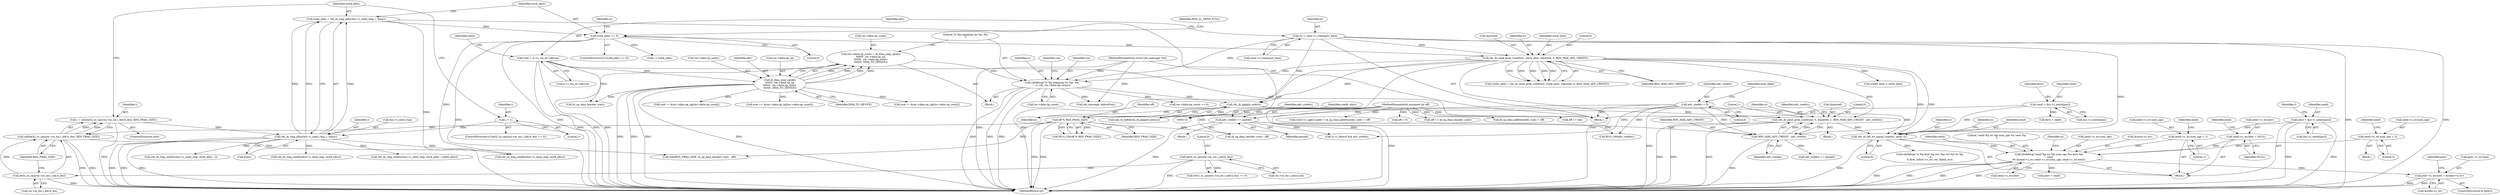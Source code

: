 digraph "0_linux_6094628bfd94323fc1cea05ec2c6affd98c18f7f@API" {
"1000839" [label="(Call,prev->s_wr.next = &send->s_wr)"];
"1000792" [label="(Call,rdsdebug(\"send %p wr %p num_sge %u next %p\n\", send,\n\t\t\t &send->s_wr, send->s_wr.num_sge, send->s_wr.next))"];
"1000757" [label="(Call,rds_ib_set_wr_signal_state(ic, send, 0))"];
"1000524" [label="(Call,rds_ib_piggyb_ack(ic))"];
"1000304" [label="(Call,rds_ib_send_grab_credits(ic, work_alloc, &posted, 0, RDS_MAX_ADV_CREDIT))"];
"1000126" [label="(Call,*ic = conn->c_transport_data)"];
"1000280" [label="(Call,work_alloc == 0)"];
"1000269" [label="(Call,work_alloc = rds_ib_ring_alloc(&ic->i_send_ring, i, &pos))"];
"1000271" [label="(Call,rds_ib_ring_alloc(&ic->i_send_ring, i, &pos))"];
"1000253" [label="(Call,i = 1)"];
"1000257" [label="(Call,i = ceil(be32_to_cpu(rm->m_inc.i_hdr.h_len), RDS_FRAG_SIZE))"];
"1000259" [label="(Call,ceil(be32_to_cpu(rm->m_inc.i_hdr.h_len), RDS_FRAG_SIZE))"];
"1000260" [label="(Call,be32_to_cpu(rm->m_inc.i_hdr.h_len))"];
"1000244" [label="(Call,be32_to_cpu(rm->m_inc.i_hdr.h_len))"];
"1000177" [label="(Call,off % RDS_FRAG_SIZE)"];
"1000123" [label="(MethodParameterIn,unsigned int off)"];
"1000383" [label="(Call,rdsdebug(\"ic %p mapping rm %p: %d\n\", ic, rm, rm->data.op_count))"];
"1000120" [label="(MethodParameterIn,struct rds_message *rm)"];
"1000364" [label="(Call,rm->data.op_count = ib_dma_map_sg(dev,\n\t\t\t\t\t\t\t  rm->data.op_sg,\n\t\t\t\t\t\t\t  rm->data.op_nents,\n\t\t\t\t\t\t\t  DMA_TO_DEVICE))"];
"1000370" [label="(Call,ib_dma_map_sg(dev,\n\t\t\t\t\t\t\t  rm->data.op_sg,\n\t\t\t\t\t\t\t  rm->data.op_nents,\n\t\t\t\t\t\t\t  DMA_TO_DEVICE))"];
"1000132" [label="(Call,*dev = ic->i_cm_id->device)"];
"1000538" [label="(Call,rds_ib_send_grab_credits(ic, 0, &posted, 1, RDS_MAX_ADV_CREDIT - adv_credits))"];
"1000544" [label="(Call,RDS_MAX_ADV_CREDIT - adv_credits)"];
"1000311" [label="(Call,adv_credits += posted)"];
"1000156" [label="(Call,adv_credits = 0)"];
"1000863" [label="(Call,send = &ic->i_sends[pos])"];
"1000569" [label="(Call,send = &ic->i_sends[pos])"];
"1000710" [label="(Call,send->s_wr.num_sge = 2)"];
"1000616" [label="(Call,send->s_wr.num_sge = 1)"];
"1000623" [label="(Call,send->s_wr.next = NULL)"];
"1000570" [label="(Identifier,send)"];
"1000315" [label="(Call,credit_alloc < work_alloc)"];
"1000316" [label="(Identifier,credit_alloc)"];
"1001051" [label="(MethodReturn,int)"];
"1000387" [label="(Call,rm->data.op_count)"];
"1000794" [label="(Identifier,send)"];
"1000307" [label="(Call,&posted)"];
"1000543" [label="(Literal,1)"];
"1000793" [label="(Literal,\"send %p wr %p num_sge %u next %p\n\")"];
"1000259" [label="(Call,ceil(be32_to_cpu(rm->m_inc.i_hdr.h_len), RDS_FRAG_SIZE))"];
"1000569" [label="(Call,send = &ic->i_sends[pos])"];
"1000377" [label="(Call,rm->data.op_nents)"];
"1000161" [label="(Identifier,send_flags)"];
"1000877" [label="(Call,scat != &rm->data.op_sg[rm->data.op_count])"];
"1000177" [label="(Call,off % RDS_FRAG_SIZE)"];
"1000276" [label="(Identifier,i)"];
"1000305" [label="(Identifier,ic)"];
"1000281" [label="(Identifier,work_alloc)"];
"1000272" [label="(Call,&ic->i_send_ring)"];
"1000705" [label="(Call,ib_sg_dma_len(dev, scat) - off)"];
"1000363" [label="(Block,)"];
"1000525" [label="(Identifier,ic)"];
"1000386" [label="(Identifier,rm)"];
"1000384" [label="(Literal,\"ic %p mapping rm %p: %d\n\")"];
"1000385" [label="(Identifier,ic)"];
"1000632" [label="(Identifier,send)"];
"1000547" [label="(Call,adv_credits += posted)"];
"1000124" [label="(Block,)"];
"1000157" [label="(Identifier,adv_credits)"];
"1000423" [label="(Call,rds_message_addref(rm))"];
"1000539" [label="(Identifier,ic)"];
"1000865" [label="(Call,&ic->i_sends[pos])"];
"1000571" [label="(Call,&ic->i_sends[pos])"];
"1000371" [label="(Identifier,dev)"];
"1000254" [label="(Identifier,i)"];
"1000624" [label="(Call,send->s_wr.next)"];
"1000810" [label="(Call,ic->i_flowctl && adv_credits)"];
"1000991" [label="(Call,rdsdebug(\"ic %p first %p (wr %p) ret %d wr %p\n\", ic,\n\t\t first, &first->s_wr, ret, failed_wr))"];
"1000548" [label="(Identifier,adv_credits)"];
"1000758" [label="(Identifier,ic)"];
"1000523" [label="(Call,cpu_to_be64(rds_ib_piggyb_ack(ic)))"];
"1000176" [label="(Call,BUG_ON(off % RDS_FRAG_SIZE))"];
"1000253" [label="(Call,i = 1)"];
"1000617" [label="(Call,send->s_wr.num_sge)"];
"1000717" [label="(Call,send->s_sge[1].addr = ib_sg_dma_address(dev, scat) + off)"];
"1000120" [label="(MethodParameterIn,struct rds_message *rm)"];
"1000845" [label="(Call,&send->s_wr)"];
"1000711" [label="(Call,send->s_wr.num_sge)"];
"1000622" [label="(Literal,1)"];
"1000578" [label="(Identifier,first)"];
"1000939" [label="(Call,rds_ib_ring_unalloc(&ic->i_send_ring, work_alloc - i))"];
"1000299" [label="(Identifier,ic)"];
"1000754" [label="(Call,off = 0)"];
"1000383" [label="(Call,rdsdebug(\"ic %p mapping rm %p: %d\n\", ic, rm, rm->data.op_count))"];
"1000285" [label="(Identifier,RDS_LL_SEND_FULL)"];
"1000900" [label="(Call,scat == &rm->data.op_sg[rm->data.op_count])"];
"1000629" [label="(Identifier,NULL)"];
"1000700" [label="(Block,)"];
"1000382" [label="(Identifier,DMA_TO_DEVICE)"];
"1000597" [label="(Block,)"];
"1000370" [label="(Call,ib_dma_map_sg(dev,\n\t\t\t\t\t\t\t  rm->data.op_sg,\n\t\t\t\t\t\t\t  rm->data.op_nents,\n\t\t\t\t\t\t\t  DMA_TO_DEVICE))"];
"1000255" [label="(Literal,1)"];
"1000863" [label="(Call,send = &ic->i_sends[pos])"];
"1000393" [label="(Call,rm->data.op_count == 0)"];
"1000850" [label="(Identifier,prev)"];
"1000710" [label="(Call,send->s_wr.num_sge = 2)"];
"1000706" [label="(Call,ib_sg_dma_len(dev, scat))"];
"1000128" [label="(Call,conn->c_transport_data)"];
"1000268" [label="(Identifier,RDS_FRAG_SIZE)"];
"1000306" [label="(Identifier,work_alloc)"];
"1001047" [label="(Call,BUG_ON(adv_credits))"];
"1000372" [label="(Call,rm->data.op_sg)"];
"1000872" [label="(Identifier,i)"];
"1000616" [label="(Call,send->s_wr.num_sge = 1)"];
"1000812" [label="(Identifier,ic)"];
"1000280" [label="(Call,work_alloc == 0)"];
"1000721" [label="(Identifier,send)"];
"1000577" [label="(Call,first = send)"];
"1000837" [label="(ControlStructure,if (prev))"];
"1000301" [label="(Block,)"];
"1000746" [label="(Call,off == ib_sg_dma_len(dev, scat))"];
"1000277" [label="(Call,&pos)"];
"1000541" [label="(Call,&posted)"];
"1000544" [label="(Call,RDS_MAX_ADV_CREDIT - adv_credits)"];
"1000257" [label="(Call,i = ceil(be32_to_cpu(rm->m_inc.i_hdr.h_len), RDS_FRAG_SIZE))"];
"1000252" [label="(Literal,0)"];
"1000546" [label="(Identifier,adv_credits)"];
"1000244" [label="(Call,be32_to_cpu(rm->m_inc.i_hdr.h_len))"];
"1000243" [label="(Call,be32_to_cpu(rm->m_inc.i_hdr.h_len) == 0)"];
"1000849" [label="(Call,prev = send)"];
"1000864" [label="(Identifier,send)"];
"1000716" [label="(Literal,2)"];
"1000127" [label="(Identifier,ic)"];
"1001011" [label="(Call,rds_ib_ring_unalloc(&ic->i_send_ring, work_alloc))"];
"1000319" [label="(Call,rds_ib_ring_unalloc(&ic->i_send_ring, work_alloc - credit_alloc))"];
"1000703" [label="(Call,min(RDS_FRAG_SIZE, ib_sg_dma_len(dev, scat) - off))"];
"1000623" [label="(Call,send->s_wr.next = NULL)"];
"1000158" [label="(Literal,0)"];
"1000126" [label="(Call,*ic = conn->c_transport_data)"];
"1000279" [label="(ControlStructure,if (work_alloc == 0))"];
"1000683" [label="(Call,i < work_alloc)"];
"1000312" [label="(Identifier,adv_credits)"];
"1000403" [label="(Call,rds_ib_ring_unalloc(&ic->i_send_ring, work_alloc))"];
"1000282" [label="(Literal,0)"];
"1000269" [label="(Call,work_alloc = rds_ib_ring_alloc(&ic->i_send_ring, i, &pos))"];
"1000260" [label="(Call,be32_to_cpu(rm->m_inc.i_hdr.h_len))"];
"1000309" [label="(Literal,0)"];
"1000524" [label="(Call,rds_ib_piggyb_ack(ic))"];
"1000245" [label="(Call,rm->m_inc.i_hdr.h_len)"];
"1000261" [label="(Call,rm->m_inc.i_hdr.h_len)"];
"1000256" [label="(ControlStructure,else)"];
"1000764" [label="(Identifier,ic)"];
"1000365" [label="(Call,rm->data.op_count)"];
"1000302" [label="(Call,credit_alloc = rds_ib_send_grab_credits(ic, work_alloc, &posted, 0, RDS_MAX_ADV_CREDIT))"];
"1000179" [label="(Identifier,RDS_FRAG_SIZE)"];
"1000686" [label="(Call,scat != &rm->data.op_sg[rm->data.op_count])"];
"1000271" [label="(Call,rds_ib_ring_alloc(&ic->i_send_ring, i, &pos))"];
"1000364" [label="(Call,rm->data.op_count = ib_dma_map_sg(dev,\n\t\t\t\t\t\t\t  rm->data.op_sg,\n\t\t\t\t\t\t\t  rm->data.op_nents,\n\t\t\t\t\t\t\t  DMA_TO_DEVICE))"];
"1000804" [label="(Call,send->s_wr.next)"];
"1000311" [label="(Call,adv_credits += posted)"];
"1000538" [label="(Call,rds_ib_send_grab_credits(ic, 0, &posted, 1, RDS_MAX_ADV_CREDIT - adv_credits))"];
"1000270" [label="(Identifier,work_alloc)"];
"1000757" [label="(Call,rds_ib_set_wr_signal_state(ic, send, 0))"];
"1000799" [label="(Call,send->s_wr.num_sge)"];
"1000178" [label="(Identifier,off)"];
"1000537" [label="(Block,)"];
"1000545" [label="(Identifier,RDS_MAX_ADV_CREDIT)"];
"1000792" [label="(Call,rdsdebug(\"send %p wr %p num_sge %u next %p\n\", send,\n\t\t\t &send->s_wr, send->s_wr.num_sge, send->s_wr.next))"];
"1000313" [label="(Identifier,posted)"];
"1000242" [label="(ControlStructure,if (be32_to_cpu(rm->m_inc.i_hdr.h_len) == 0))"];
"1000725" [label="(Call,ib_sg_dma_address(dev, scat) + off)"];
"1000839" [label="(Call,prev->s_wr.next = &send->s_wr)"];
"1000396" [label="(Identifier,rm)"];
"1000258" [label="(Identifier,i)"];
"1000132" [label="(Call,*dev = ic->i_cm_id->device)"];
"1000760" [label="(Literal,0)"];
"1000840" [label="(Call,prev->s_wr.next)"];
"1000540" [label="(Literal,0)"];
"1000141" [label="(Identifier,send)"];
"1000310" [label="(Identifier,RDS_MAX_ADV_CREDIT)"];
"1000156" [label="(Call,adv_credits = 0)"];
"1000304" [label="(Call,rds_ib_send_grab_credits(ic, work_alloc, &posted, 0, RDS_MAX_ADV_CREDIT))"];
"1000123" [label="(MethodParameterIn,unsigned int off)"];
"1000795" [label="(Call,&send->s_wr)"];
"1000759" [label="(Identifier,send)"];
"1000133" [label="(Identifier,dev)"];
"1000742" [label="(Call,off += len)"];
"1000626" [label="(Identifier,send)"];
"1000134" [label="(Call,ic->i_cm_id->device)"];
"1000839" -> "1000837"  [label="AST: "];
"1000839" -> "1000845"  [label="CFG: "];
"1000840" -> "1000839"  [label="AST: "];
"1000845" -> "1000839"  [label="AST: "];
"1000850" -> "1000839"  [label="CFG: "];
"1000839" -> "1001051"  [label="DDG: "];
"1000839" -> "1001051"  [label="DDG: "];
"1000792" -> "1000839"  [label="DDG: "];
"1000792" -> "1000597"  [label="AST: "];
"1000792" -> "1000804"  [label="CFG: "];
"1000793" -> "1000792"  [label="AST: "];
"1000794" -> "1000792"  [label="AST: "];
"1000795" -> "1000792"  [label="AST: "];
"1000799" -> "1000792"  [label="AST: "];
"1000804" -> "1000792"  [label="AST: "];
"1000812" -> "1000792"  [label="CFG: "];
"1000792" -> "1001051"  [label="DDG: "];
"1000792" -> "1001051"  [label="DDG: "];
"1000792" -> "1001051"  [label="DDG: "];
"1000792" -> "1001051"  [label="DDG: "];
"1000757" -> "1000792"  [label="DDG: "];
"1000710" -> "1000792"  [label="DDG: "];
"1000616" -> "1000792"  [label="DDG: "];
"1000623" -> "1000792"  [label="DDG: "];
"1000792" -> "1000849"  [label="DDG: "];
"1000757" -> "1000597"  [label="AST: "];
"1000757" -> "1000760"  [label="CFG: "];
"1000758" -> "1000757"  [label="AST: "];
"1000759" -> "1000757"  [label="AST: "];
"1000760" -> "1000757"  [label="AST: "];
"1000764" -> "1000757"  [label="CFG: "];
"1000757" -> "1001051"  [label="DDG: "];
"1000524" -> "1000757"  [label="DDG: "];
"1000304" -> "1000757"  [label="DDG: "];
"1000126" -> "1000757"  [label="DDG: "];
"1000538" -> "1000757"  [label="DDG: "];
"1000863" -> "1000757"  [label="DDG: "];
"1000569" -> "1000757"  [label="DDG: "];
"1000757" -> "1000991"  [label="DDG: "];
"1000524" -> "1000523"  [label="AST: "];
"1000524" -> "1000525"  [label="CFG: "];
"1000525" -> "1000524"  [label="AST: "];
"1000523" -> "1000524"  [label="CFG: "];
"1000524" -> "1000523"  [label="DDG: "];
"1000304" -> "1000524"  [label="DDG: "];
"1000126" -> "1000524"  [label="DDG: "];
"1000383" -> "1000524"  [label="DDG: "];
"1000524" -> "1000538"  [label="DDG: "];
"1000304" -> "1000302"  [label="AST: "];
"1000304" -> "1000310"  [label="CFG: "];
"1000305" -> "1000304"  [label="AST: "];
"1000306" -> "1000304"  [label="AST: "];
"1000307" -> "1000304"  [label="AST: "];
"1000309" -> "1000304"  [label="AST: "];
"1000310" -> "1000304"  [label="AST: "];
"1000302" -> "1000304"  [label="CFG: "];
"1000304" -> "1001051"  [label="DDG: "];
"1000304" -> "1001051"  [label="DDG: "];
"1000304" -> "1001051"  [label="DDG: "];
"1000304" -> "1000302"  [label="DDG: "];
"1000304" -> "1000302"  [label="DDG: "];
"1000304" -> "1000302"  [label="DDG: "];
"1000304" -> "1000302"  [label="DDG: "];
"1000304" -> "1000302"  [label="DDG: "];
"1000126" -> "1000304"  [label="DDG: "];
"1000280" -> "1000304"  [label="DDG: "];
"1000304" -> "1000315"  [label="DDG: "];
"1000304" -> "1000383"  [label="DDG: "];
"1000304" -> "1000538"  [label="DDG: "];
"1000304" -> "1000544"  [label="DDG: "];
"1000126" -> "1000124"  [label="AST: "];
"1000126" -> "1000128"  [label="CFG: "];
"1000127" -> "1000126"  [label="AST: "];
"1000128" -> "1000126"  [label="AST: "];
"1000133" -> "1000126"  [label="CFG: "];
"1000126" -> "1001051"  [label="DDG: "];
"1000126" -> "1001051"  [label="DDG: "];
"1000126" -> "1000383"  [label="DDG: "];
"1000280" -> "1000279"  [label="AST: "];
"1000280" -> "1000282"  [label="CFG: "];
"1000281" -> "1000280"  [label="AST: "];
"1000282" -> "1000280"  [label="AST: "];
"1000285" -> "1000280"  [label="CFG: "];
"1000299" -> "1000280"  [label="CFG: "];
"1000280" -> "1001051"  [label="DDG: "];
"1000280" -> "1001051"  [label="DDG: "];
"1000269" -> "1000280"  [label="DDG: "];
"1000280" -> "1000403"  [label="DDG: "];
"1000280" -> "1000683"  [label="DDG: "];
"1000269" -> "1000124"  [label="AST: "];
"1000269" -> "1000271"  [label="CFG: "];
"1000270" -> "1000269"  [label="AST: "];
"1000271" -> "1000269"  [label="AST: "];
"1000281" -> "1000269"  [label="CFG: "];
"1000269" -> "1001051"  [label="DDG: "];
"1000271" -> "1000269"  [label="DDG: "];
"1000271" -> "1000269"  [label="DDG: "];
"1000271" -> "1000269"  [label="DDG: "];
"1000271" -> "1000277"  [label="CFG: "];
"1000272" -> "1000271"  [label="AST: "];
"1000276" -> "1000271"  [label="AST: "];
"1000277" -> "1000271"  [label="AST: "];
"1000271" -> "1001051"  [label="DDG: "];
"1000271" -> "1001051"  [label="DDG: "];
"1000271" -> "1001051"  [label="DDG: "];
"1000253" -> "1000271"  [label="DDG: "];
"1000257" -> "1000271"  [label="DDG: "];
"1000271" -> "1000319"  [label="DDG: "];
"1000271" -> "1000403"  [label="DDG: "];
"1000271" -> "1000939"  [label="DDG: "];
"1000271" -> "1001011"  [label="DDG: "];
"1000253" -> "1000242"  [label="AST: "];
"1000253" -> "1000255"  [label="CFG: "];
"1000254" -> "1000253"  [label="AST: "];
"1000255" -> "1000253"  [label="AST: "];
"1000270" -> "1000253"  [label="CFG: "];
"1000257" -> "1000256"  [label="AST: "];
"1000257" -> "1000259"  [label="CFG: "];
"1000258" -> "1000257"  [label="AST: "];
"1000259" -> "1000257"  [label="AST: "];
"1000270" -> "1000257"  [label="CFG: "];
"1000257" -> "1001051"  [label="DDG: "];
"1000259" -> "1000257"  [label="DDG: "];
"1000259" -> "1000257"  [label="DDG: "];
"1000259" -> "1000268"  [label="CFG: "];
"1000260" -> "1000259"  [label="AST: "];
"1000268" -> "1000259"  [label="AST: "];
"1000259" -> "1001051"  [label="DDG: "];
"1000259" -> "1001051"  [label="DDG: "];
"1000260" -> "1000259"  [label="DDG: "];
"1000177" -> "1000259"  [label="DDG: "];
"1000259" -> "1000703"  [label="DDG: "];
"1000260" -> "1000261"  [label="CFG: "];
"1000261" -> "1000260"  [label="AST: "];
"1000268" -> "1000260"  [label="CFG: "];
"1000260" -> "1001051"  [label="DDG: "];
"1000244" -> "1000260"  [label="DDG: "];
"1000244" -> "1000243"  [label="AST: "];
"1000244" -> "1000245"  [label="CFG: "];
"1000245" -> "1000244"  [label="AST: "];
"1000252" -> "1000244"  [label="CFG: "];
"1000244" -> "1001051"  [label="DDG: "];
"1000244" -> "1000243"  [label="DDG: "];
"1000177" -> "1000176"  [label="AST: "];
"1000177" -> "1000179"  [label="CFG: "];
"1000178" -> "1000177"  [label="AST: "];
"1000179" -> "1000177"  [label="AST: "];
"1000176" -> "1000177"  [label="CFG: "];
"1000177" -> "1001051"  [label="DDG: "];
"1000177" -> "1001051"  [label="DDG: "];
"1000177" -> "1000176"  [label="DDG: "];
"1000177" -> "1000176"  [label="DDG: "];
"1000123" -> "1000177"  [label="DDG: "];
"1000177" -> "1000703"  [label="DDG: "];
"1000177" -> "1000705"  [label="DDG: "];
"1000123" -> "1000118"  [label="AST: "];
"1000123" -> "1001051"  [label="DDG: "];
"1000123" -> "1000705"  [label="DDG: "];
"1000123" -> "1000717"  [label="DDG: "];
"1000123" -> "1000725"  [label="DDG: "];
"1000123" -> "1000742"  [label="DDG: "];
"1000123" -> "1000746"  [label="DDG: "];
"1000123" -> "1000754"  [label="DDG: "];
"1000383" -> "1000363"  [label="AST: "];
"1000383" -> "1000387"  [label="CFG: "];
"1000384" -> "1000383"  [label="AST: "];
"1000385" -> "1000383"  [label="AST: "];
"1000386" -> "1000383"  [label="AST: "];
"1000387" -> "1000383"  [label="AST: "];
"1000396" -> "1000383"  [label="CFG: "];
"1000383" -> "1001051"  [label="DDG: "];
"1000383" -> "1001051"  [label="DDG: "];
"1000383" -> "1001051"  [label="DDG: "];
"1000120" -> "1000383"  [label="DDG: "];
"1000364" -> "1000383"  [label="DDG: "];
"1000383" -> "1000393"  [label="DDG: "];
"1000383" -> "1000423"  [label="DDG: "];
"1000120" -> "1000118"  [label="AST: "];
"1000120" -> "1001051"  [label="DDG: "];
"1000120" -> "1000423"  [label="DDG: "];
"1000364" -> "1000363"  [label="AST: "];
"1000364" -> "1000370"  [label="CFG: "];
"1000365" -> "1000364"  [label="AST: "];
"1000370" -> "1000364"  [label="AST: "];
"1000384" -> "1000364"  [label="CFG: "];
"1000364" -> "1001051"  [label="DDG: "];
"1000370" -> "1000364"  [label="DDG: "];
"1000370" -> "1000364"  [label="DDG: "];
"1000370" -> "1000364"  [label="DDG: "];
"1000370" -> "1000364"  [label="DDG: "];
"1000370" -> "1000382"  [label="CFG: "];
"1000371" -> "1000370"  [label="AST: "];
"1000372" -> "1000370"  [label="AST: "];
"1000377" -> "1000370"  [label="AST: "];
"1000382" -> "1000370"  [label="AST: "];
"1000370" -> "1001051"  [label="DDG: "];
"1000370" -> "1001051"  [label="DDG: "];
"1000370" -> "1001051"  [label="DDG: "];
"1000370" -> "1001051"  [label="DDG: "];
"1000132" -> "1000370"  [label="DDG: "];
"1000370" -> "1000686"  [label="DDG: "];
"1000370" -> "1000706"  [label="DDG: "];
"1000370" -> "1000877"  [label="DDG: "];
"1000370" -> "1000900"  [label="DDG: "];
"1000132" -> "1000124"  [label="AST: "];
"1000132" -> "1000134"  [label="CFG: "];
"1000133" -> "1000132"  [label="AST: "];
"1000134" -> "1000132"  [label="AST: "];
"1000141" -> "1000132"  [label="CFG: "];
"1000132" -> "1001051"  [label="DDG: "];
"1000132" -> "1001051"  [label="DDG: "];
"1000132" -> "1000706"  [label="DDG: "];
"1000538" -> "1000537"  [label="AST: "];
"1000538" -> "1000544"  [label="CFG: "];
"1000539" -> "1000538"  [label="AST: "];
"1000540" -> "1000538"  [label="AST: "];
"1000541" -> "1000538"  [label="AST: "];
"1000543" -> "1000538"  [label="AST: "];
"1000544" -> "1000538"  [label="AST: "];
"1000548" -> "1000538"  [label="CFG: "];
"1000538" -> "1001051"  [label="DDG: "];
"1000538" -> "1001051"  [label="DDG: "];
"1000538" -> "1001051"  [label="DDG: "];
"1000544" -> "1000538"  [label="DDG: "];
"1000544" -> "1000538"  [label="DDG: "];
"1000544" -> "1000546"  [label="CFG: "];
"1000545" -> "1000544"  [label="AST: "];
"1000546" -> "1000544"  [label="AST: "];
"1000544" -> "1001051"  [label="DDG: "];
"1000311" -> "1000544"  [label="DDG: "];
"1000156" -> "1000544"  [label="DDG: "];
"1000544" -> "1000547"  [label="DDG: "];
"1000311" -> "1000301"  [label="AST: "];
"1000311" -> "1000313"  [label="CFG: "];
"1000312" -> "1000311"  [label="AST: "];
"1000313" -> "1000311"  [label="AST: "];
"1000316" -> "1000311"  [label="CFG: "];
"1000311" -> "1001051"  [label="DDG: "];
"1000156" -> "1000311"  [label="DDG: "];
"1000311" -> "1000810"  [label="DDG: "];
"1000311" -> "1001047"  [label="DDG: "];
"1000156" -> "1000124"  [label="AST: "];
"1000156" -> "1000158"  [label="CFG: "];
"1000157" -> "1000156"  [label="AST: "];
"1000158" -> "1000156"  [label="AST: "];
"1000161" -> "1000156"  [label="CFG: "];
"1000156" -> "1001051"  [label="DDG: "];
"1000156" -> "1000810"  [label="DDG: "];
"1000156" -> "1001047"  [label="DDG: "];
"1000863" -> "1000597"  [label="AST: "];
"1000863" -> "1000865"  [label="CFG: "];
"1000864" -> "1000863"  [label="AST: "];
"1000865" -> "1000863"  [label="AST: "];
"1000872" -> "1000863"  [label="CFG: "];
"1000863" -> "1001051"  [label="DDG: "];
"1000863" -> "1001051"  [label="DDG: "];
"1000569" -> "1000124"  [label="AST: "];
"1000569" -> "1000571"  [label="CFG: "];
"1000570" -> "1000569"  [label="AST: "];
"1000571" -> "1000569"  [label="AST: "];
"1000578" -> "1000569"  [label="CFG: "];
"1000569" -> "1000577"  [label="DDG: "];
"1000710" -> "1000700"  [label="AST: "];
"1000710" -> "1000716"  [label="CFG: "];
"1000711" -> "1000710"  [label="AST: "];
"1000716" -> "1000710"  [label="AST: "];
"1000721" -> "1000710"  [label="CFG: "];
"1000616" -> "1000597"  [label="AST: "];
"1000616" -> "1000622"  [label="CFG: "];
"1000617" -> "1000616"  [label="AST: "];
"1000622" -> "1000616"  [label="AST: "];
"1000626" -> "1000616"  [label="CFG: "];
"1000623" -> "1000597"  [label="AST: "];
"1000623" -> "1000629"  [label="CFG: "];
"1000624" -> "1000623"  [label="AST: "];
"1000629" -> "1000623"  [label="AST: "];
"1000632" -> "1000623"  [label="CFG: "];
}

